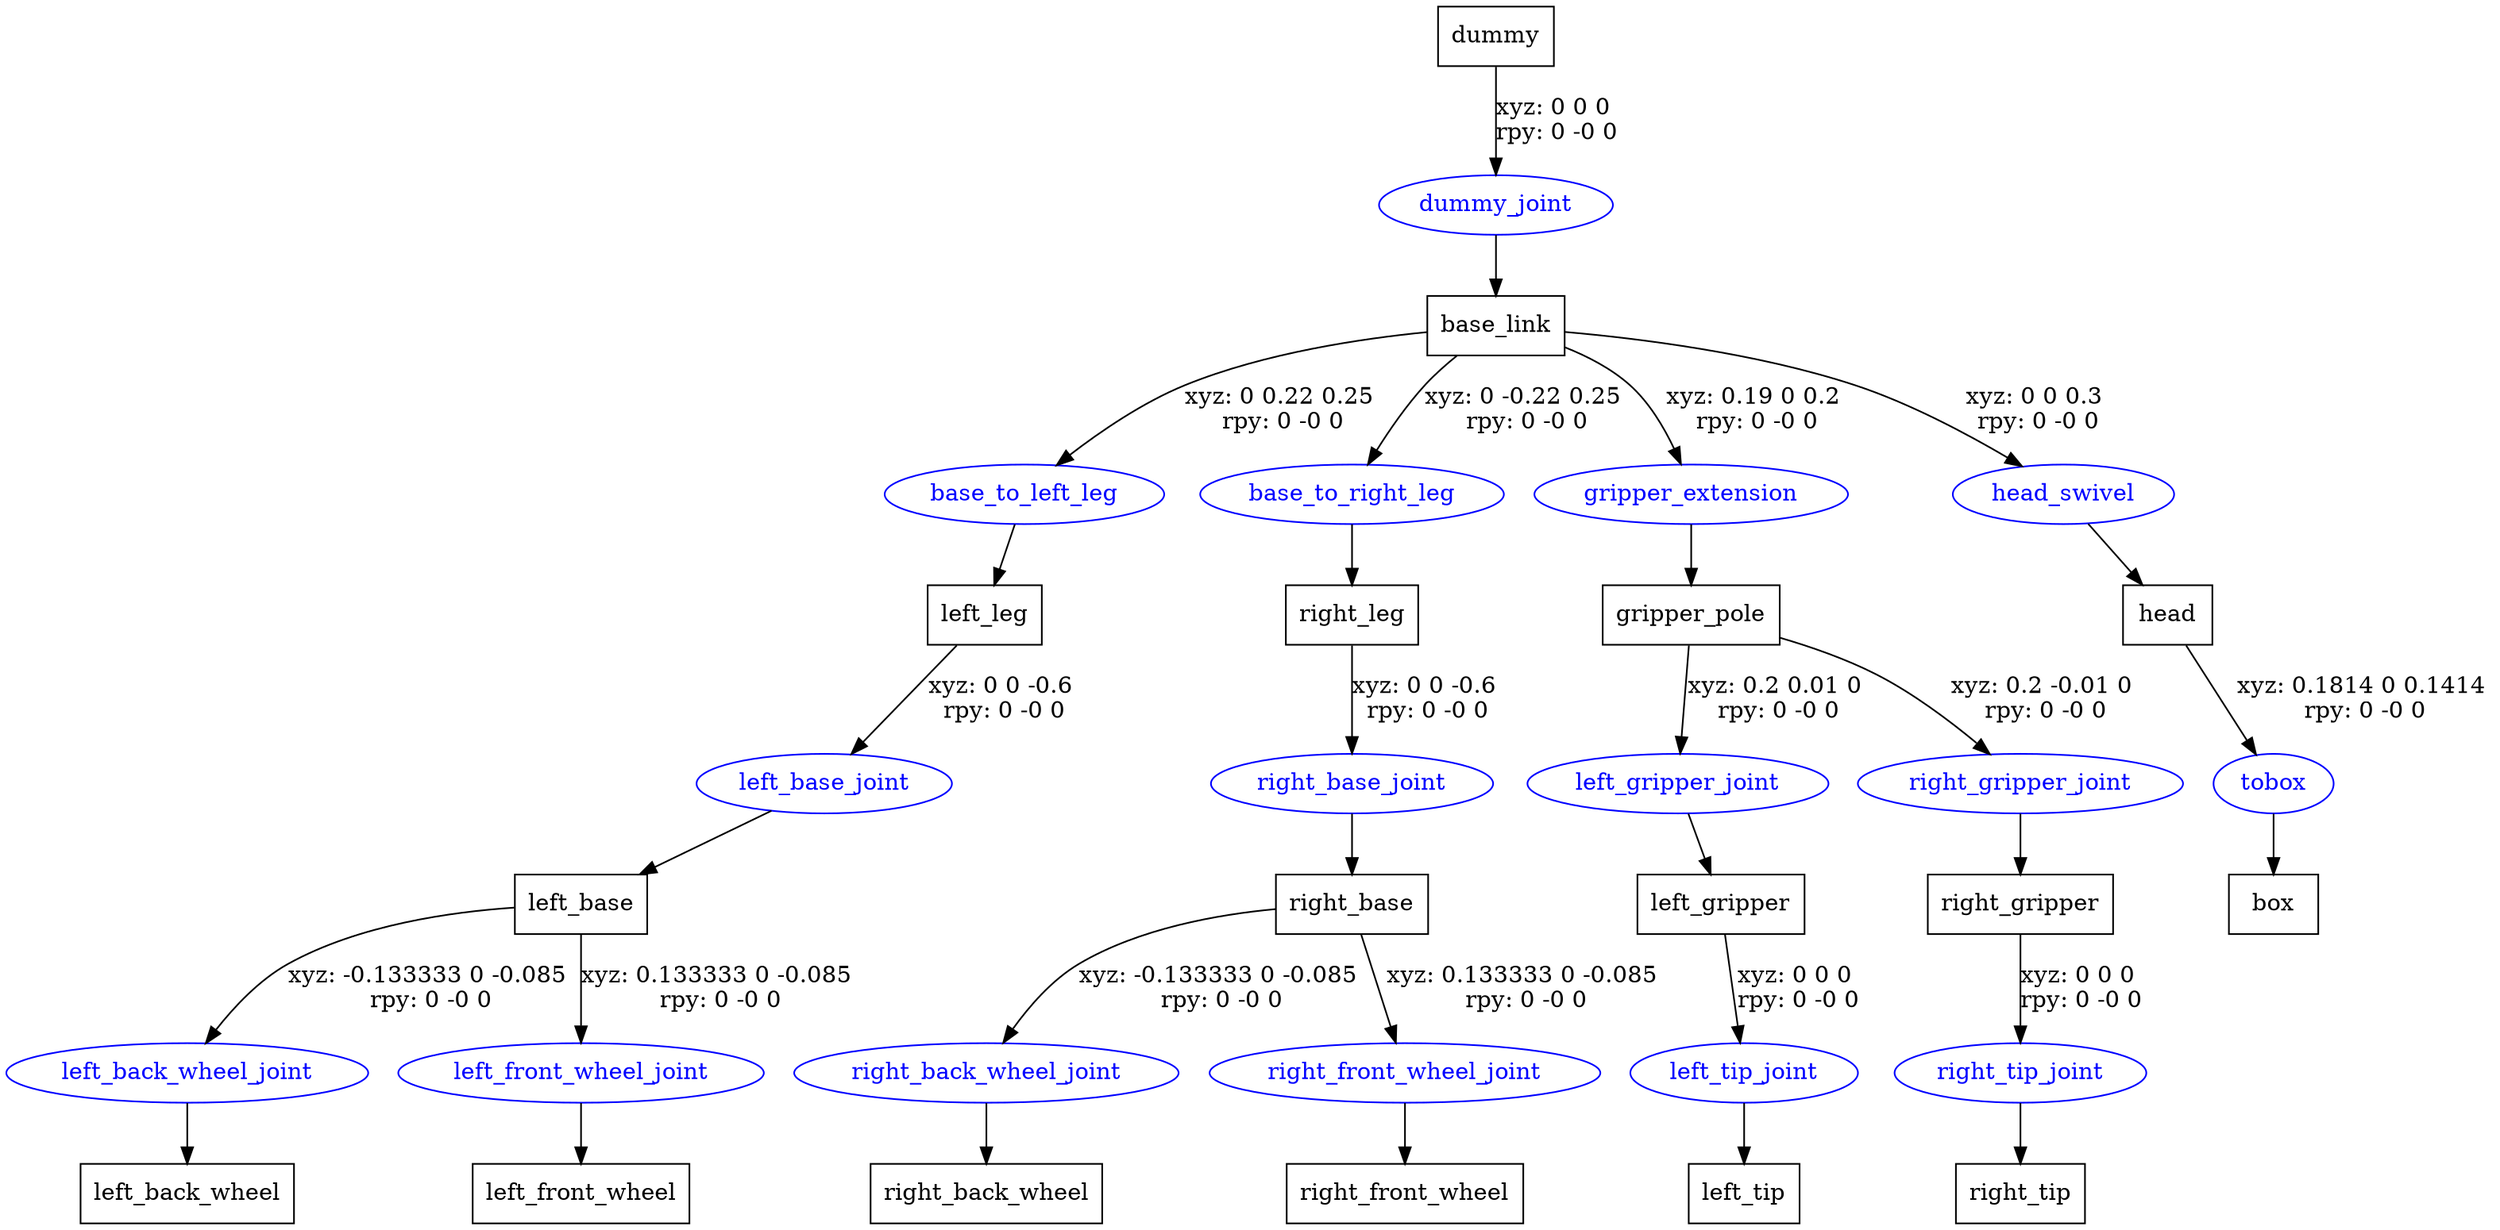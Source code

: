 digraph G {
node [shape=box];
"dummy" [label="dummy"];
"base_link" [label="base_link"];
"left_leg" [label="left_leg"];
"left_base" [label="left_base"];
"left_back_wheel" [label="left_back_wheel"];
"left_front_wheel" [label="left_front_wheel"];
"right_leg" [label="right_leg"];
"right_base" [label="right_base"];
"right_back_wheel" [label="right_back_wheel"];
"right_front_wheel" [label="right_front_wheel"];
"gripper_pole" [label="gripper_pole"];
"left_gripper" [label="left_gripper"];
"left_tip" [label="left_tip"];
"right_gripper" [label="right_gripper"];
"right_tip" [label="right_tip"];
"head" [label="head"];
"box" [label="box"];
node [shape=ellipse, color=blue, fontcolor=blue];
"dummy" -> "dummy_joint" [label="xyz: 0 0 0 \nrpy: 0 -0 0"]
"dummy_joint" -> "base_link"
"base_link" -> "base_to_left_leg" [label="xyz: 0 0.22 0.25 \nrpy: 0 -0 0"]
"base_to_left_leg" -> "left_leg"
"left_leg" -> "left_base_joint" [label="xyz: 0 0 -0.6 \nrpy: 0 -0 0"]
"left_base_joint" -> "left_base"
"left_base" -> "left_back_wheel_joint" [label="xyz: -0.133333 0 -0.085 \nrpy: 0 -0 0"]
"left_back_wheel_joint" -> "left_back_wheel"
"left_base" -> "left_front_wheel_joint" [label="xyz: 0.133333 0 -0.085 \nrpy: 0 -0 0"]
"left_front_wheel_joint" -> "left_front_wheel"
"base_link" -> "base_to_right_leg" [label="xyz: 0 -0.22 0.25 \nrpy: 0 -0 0"]
"base_to_right_leg" -> "right_leg"
"right_leg" -> "right_base_joint" [label="xyz: 0 0 -0.6 \nrpy: 0 -0 0"]
"right_base_joint" -> "right_base"
"right_base" -> "right_back_wheel_joint" [label="xyz: -0.133333 0 -0.085 \nrpy: 0 -0 0"]
"right_back_wheel_joint" -> "right_back_wheel"
"right_base" -> "right_front_wheel_joint" [label="xyz: 0.133333 0 -0.085 \nrpy: 0 -0 0"]
"right_front_wheel_joint" -> "right_front_wheel"
"base_link" -> "gripper_extension" [label="xyz: 0.19 0 0.2 \nrpy: 0 -0 0"]
"gripper_extension" -> "gripper_pole"
"gripper_pole" -> "left_gripper_joint" [label="xyz: 0.2 0.01 0 \nrpy: 0 -0 0"]
"left_gripper_joint" -> "left_gripper"
"left_gripper" -> "left_tip_joint" [label="xyz: 0 0 0 \nrpy: 0 -0 0"]
"left_tip_joint" -> "left_tip"
"gripper_pole" -> "right_gripper_joint" [label="xyz: 0.2 -0.01 0 \nrpy: 0 -0 0"]
"right_gripper_joint" -> "right_gripper"
"right_gripper" -> "right_tip_joint" [label="xyz: 0 0 0 \nrpy: 0 -0 0"]
"right_tip_joint" -> "right_tip"
"base_link" -> "head_swivel" [label="xyz: 0 0 0.3 \nrpy: 0 -0 0"]
"head_swivel" -> "head"
"head" -> "tobox" [label="xyz: 0.1814 0 0.1414 \nrpy: 0 -0 0"]
"tobox" -> "box"
}

